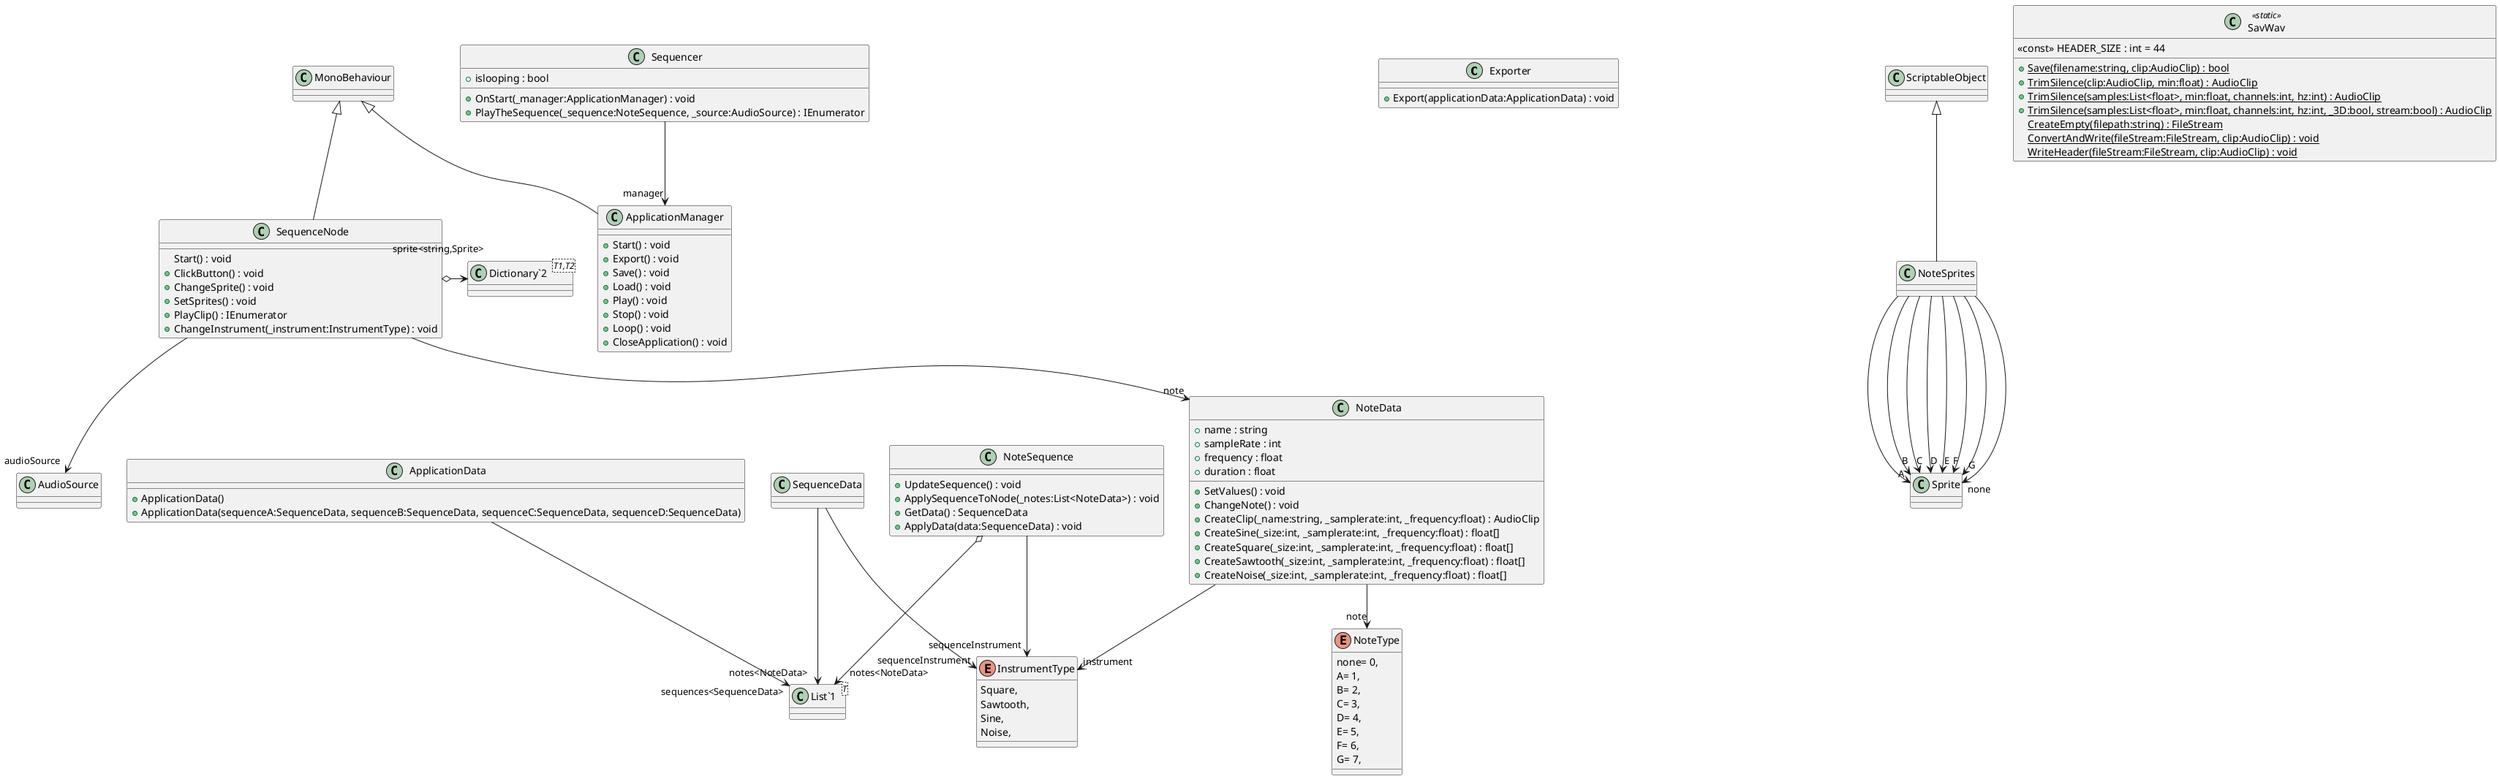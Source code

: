 @startuml
class Exporter {
    + Export(applicationData:ApplicationData) : void
}
class SequenceNode {
    Start() : void
    + ClickButton() : void
    + ChangeSprite() : void
    + SetSprites() : void
    + PlayClip() : IEnumerator
    + ChangeInstrument(_instrument:InstrumentType) : void
}
enum NoteType {
    none= 0,
    A= 1,
    B= 2,
    C= 3,
    D= 4,
    E= 5,
    F= 6,
    G= 7,
}
enum InstrumentType {
    Square,
    Sawtooth,
    Sine,
    Noise,
}
class NoteData {
    + name : string
    + sampleRate : int
    + frequency : float
    + duration : float
    + SetValues() : void
    + ChangeNote() : void
    + CreateClip(_name:string, _samplerate:int, _frequency:float) : AudioClip
    + CreateSine(_size:int, _samplerate:int, _frequency:float) : float[]
    + CreateSquare(_size:int, _samplerate:int, _frequency:float) : float[]
    + CreateSawtooth(_size:int, _samplerate:int, _frequency:float) : float[]
    + CreateNoise(_size:int, _samplerate:int, _frequency:float) : float[]
}
class "Dictionary`2"<T1,T2> {
}
MonoBehaviour <|-- SequenceNode
SequenceNode --> "note" NoteData
SequenceNode --> "audioSource" AudioSource
SequenceNode o-> "sprite<string,Sprite>" "Dictionary`2"
NoteData --> "note" NoteType
NoteData --> "instrument" InstrumentType
class Sequencer {
    + islooping : bool
    + OnStart(_manager:ApplicationManager) : void
    + PlayTheSequence(_sequence:NoteSequence, _source:AudioSource) : IEnumerator
}
class NoteSequence {
    + UpdateSequence() : void
    + ApplySequenceToNode(_notes:List<NoteData>) : void
    + GetData() : SequenceData
    + ApplyData(data:SequenceData) : void
}
class SequenceData {
}
class "List`1"<T> {
}
Sequencer --> "manager" ApplicationManager
NoteSequence o-> "notes<NoteData>" "List`1"
NoteSequence --> "sequenceInstrument" InstrumentType
SequenceData --> "notes<NoteData>" "List`1"
SequenceData --> "sequenceInstrument" InstrumentType
class NoteSprites {
}
ScriptableObject <|-- NoteSprites
NoteSprites --> "A" Sprite
NoteSprites --> "B" Sprite
NoteSprites --> "C" Sprite
NoteSprites --> "D" Sprite
NoteSprites --> "E" Sprite
NoteSprites --> "F" Sprite
NoteSprites --> "G" Sprite
NoteSprites --> "none" Sprite
class SavWav <<static>> {
    <<const>> HEADER_SIZE : int = 44
    + {static} Save(filename:string, clip:AudioClip) : bool
    + {static} TrimSilence(clip:AudioClip, min:float) : AudioClip
    + {static} TrimSilence(samples:List<float>, min:float, channels:int, hz:int) : AudioClip
    + {static} TrimSilence(samples:List<float>, min:float, channels:int, hz:int, _3D:bool, stream:bool) : AudioClip
    {static} CreateEmpty(filepath:string) : FileStream
    {static} ConvertAndWrite(fileStream:FileStream, clip:AudioClip) : void
    {static} WriteHeader(fileStream:FileStream, clip:AudioClip) : void
}
class ApplicationManager {
    + Start() : void
    + Export() : void
    + Save() : void
    + Load() : void
    + Play() : void
    + Stop() : void
    + Loop() : void
    + CloseApplication() : void
}
class ApplicationData {
    + ApplicationData()
    + ApplicationData(sequenceA:SequenceData, sequenceB:SequenceData, sequenceC:SequenceData, sequenceD:SequenceData)
}
class "List`1"<T> {
}
MonoBehaviour <|-- ApplicationManager
ApplicationData --> "sequences<SequenceData>" "List`1"
@enduml
